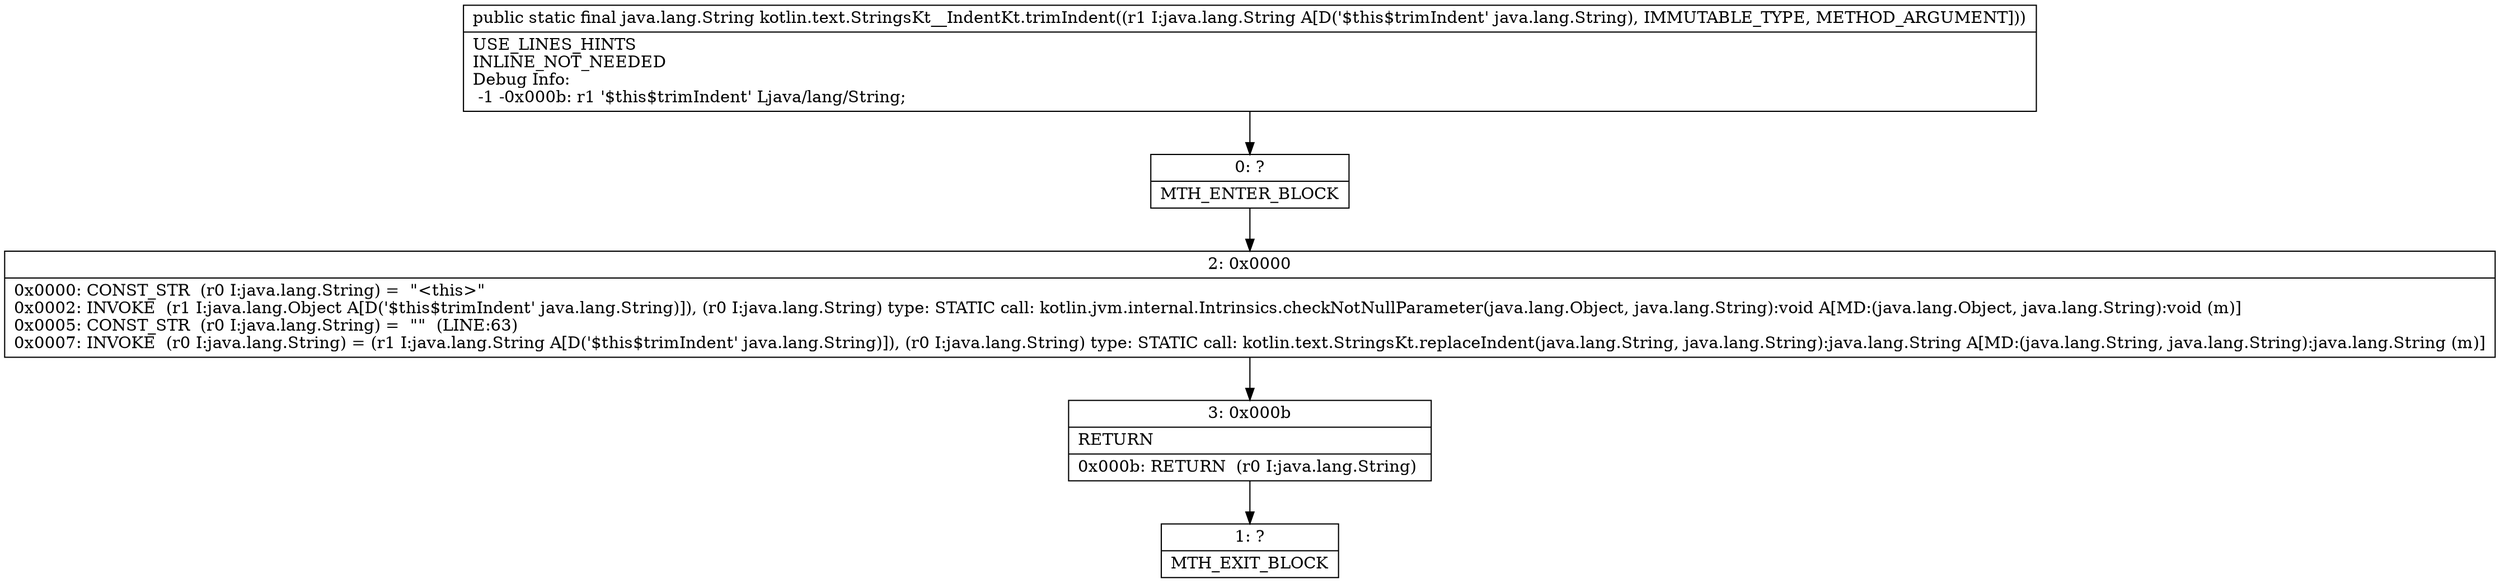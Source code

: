 digraph "CFG forkotlin.text.StringsKt__IndentKt.trimIndent(Ljava\/lang\/String;)Ljava\/lang\/String;" {
Node_0 [shape=record,label="{0\:\ ?|MTH_ENTER_BLOCK\l}"];
Node_2 [shape=record,label="{2\:\ 0x0000|0x0000: CONST_STR  (r0 I:java.lang.String) =  \"\<this\>\" \l0x0002: INVOKE  (r1 I:java.lang.Object A[D('$this$trimIndent' java.lang.String)]), (r0 I:java.lang.String) type: STATIC call: kotlin.jvm.internal.Intrinsics.checkNotNullParameter(java.lang.Object, java.lang.String):void A[MD:(java.lang.Object, java.lang.String):void (m)]\l0x0005: CONST_STR  (r0 I:java.lang.String) =  \"\"  (LINE:63)\l0x0007: INVOKE  (r0 I:java.lang.String) = (r1 I:java.lang.String A[D('$this$trimIndent' java.lang.String)]), (r0 I:java.lang.String) type: STATIC call: kotlin.text.StringsKt.replaceIndent(java.lang.String, java.lang.String):java.lang.String A[MD:(java.lang.String, java.lang.String):java.lang.String (m)]\l}"];
Node_3 [shape=record,label="{3\:\ 0x000b|RETURN\l|0x000b: RETURN  (r0 I:java.lang.String) \l}"];
Node_1 [shape=record,label="{1\:\ ?|MTH_EXIT_BLOCK\l}"];
MethodNode[shape=record,label="{public static final java.lang.String kotlin.text.StringsKt__IndentKt.trimIndent((r1 I:java.lang.String A[D('$this$trimIndent' java.lang.String), IMMUTABLE_TYPE, METHOD_ARGUMENT]))  | USE_LINES_HINTS\lINLINE_NOT_NEEDED\lDebug Info:\l  \-1 \-0x000b: r1 '$this$trimIndent' Ljava\/lang\/String;\l}"];
MethodNode -> Node_0;Node_0 -> Node_2;
Node_2 -> Node_3;
Node_3 -> Node_1;
}

